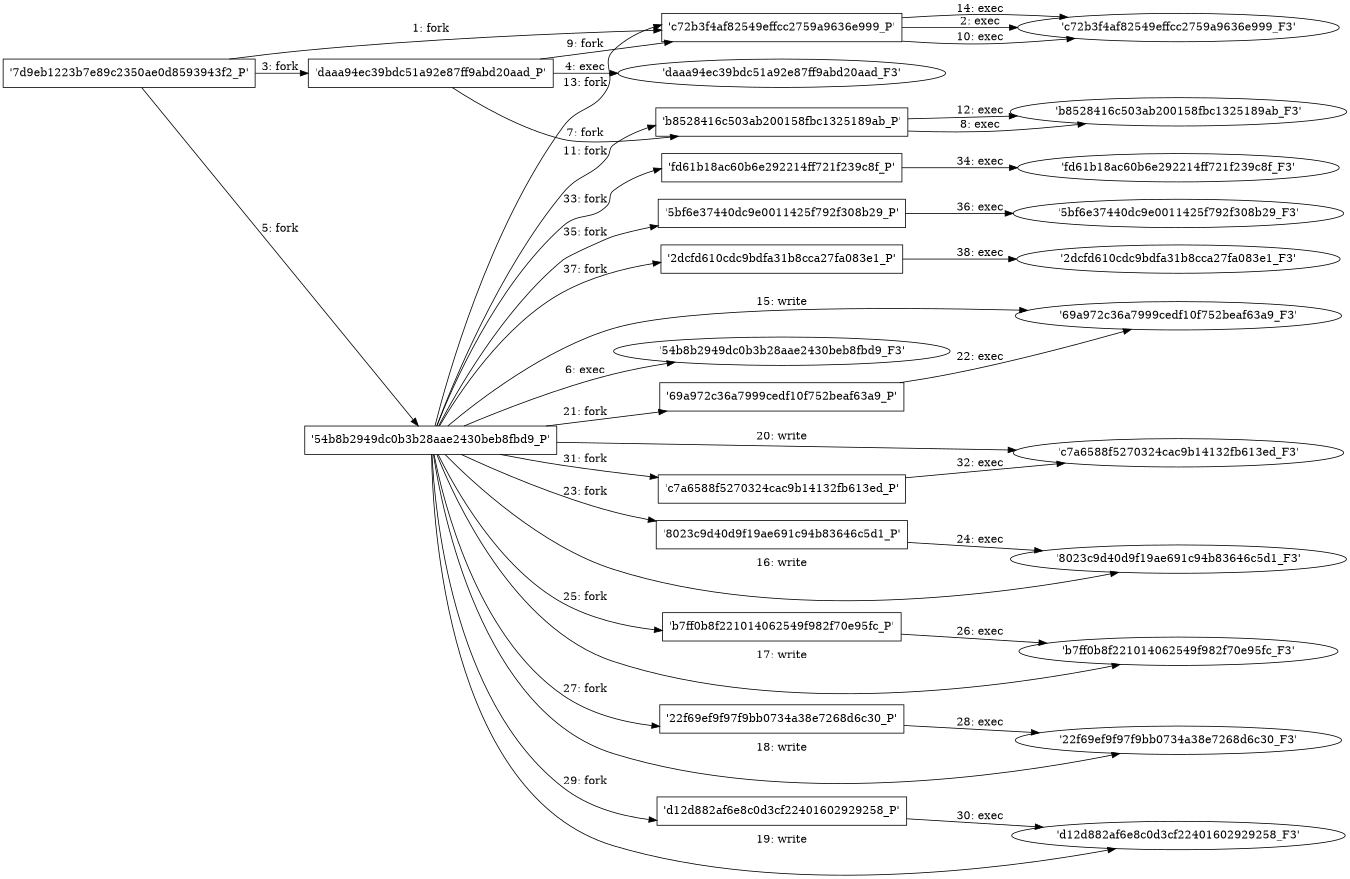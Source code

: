 digraph "D:\Learning\Paper\apt\基于CTI的攻击预警\Dataset\攻击图\ASGfromALLCTI\Adwind Dodges AV via DDE.dot" {
rankdir="LR"
size="9"
fixedsize="false"
splines="true"
nodesep=0.3
ranksep=0
fontsize=10
overlap="scalexy"
engine= "neato"
	"'7d9eb1223b7e89c2350ae0d8593943f2_P'" [node_type=Process shape=box]
	"'c72b3f4af82549effcc2759a9636e999_P'" [node_type=Process shape=box]
	"'7d9eb1223b7e89c2350ae0d8593943f2_P'" -> "'c72b3f4af82549effcc2759a9636e999_P'" [label="1: fork"]
	"'c72b3f4af82549effcc2759a9636e999_P'" [node_type=Process shape=box]
	"'c72b3f4af82549effcc2759a9636e999_F3'" [node_type=File shape=ellipse]
	"'c72b3f4af82549effcc2759a9636e999_P'" -> "'c72b3f4af82549effcc2759a9636e999_F3'" [label="2: exec"]
	"'7d9eb1223b7e89c2350ae0d8593943f2_P'" [node_type=Process shape=box]
	"'daaa94ec39bdc51a92e87ff9abd20aad_P'" [node_type=Process shape=box]
	"'7d9eb1223b7e89c2350ae0d8593943f2_P'" -> "'daaa94ec39bdc51a92e87ff9abd20aad_P'" [label="3: fork"]
	"'daaa94ec39bdc51a92e87ff9abd20aad_P'" [node_type=Process shape=box]
	"'daaa94ec39bdc51a92e87ff9abd20aad_F3'" [node_type=File shape=ellipse]
	"'daaa94ec39bdc51a92e87ff9abd20aad_P'" -> "'daaa94ec39bdc51a92e87ff9abd20aad_F3'" [label="4: exec"]
	"'7d9eb1223b7e89c2350ae0d8593943f2_P'" [node_type=Process shape=box]
	"'54b8b2949dc0b3b28aae2430beb8fbd9_P'" [node_type=Process shape=box]
	"'7d9eb1223b7e89c2350ae0d8593943f2_P'" -> "'54b8b2949dc0b3b28aae2430beb8fbd9_P'" [label="5: fork"]
	"'54b8b2949dc0b3b28aae2430beb8fbd9_P'" [node_type=Process shape=box]
	"'54b8b2949dc0b3b28aae2430beb8fbd9_F3'" [node_type=File shape=ellipse]
	"'54b8b2949dc0b3b28aae2430beb8fbd9_P'" -> "'54b8b2949dc0b3b28aae2430beb8fbd9_F3'" [label="6: exec"]
	"'daaa94ec39bdc51a92e87ff9abd20aad_P'" [node_type=Process shape=box]
	"'b8528416c503ab200158fbc1325189ab_P'" [node_type=Process shape=box]
	"'daaa94ec39bdc51a92e87ff9abd20aad_P'" -> "'b8528416c503ab200158fbc1325189ab_P'" [label="7: fork"]
	"'b8528416c503ab200158fbc1325189ab_P'" [node_type=Process shape=box]
	"'b8528416c503ab200158fbc1325189ab_F3'" [node_type=File shape=ellipse]
	"'b8528416c503ab200158fbc1325189ab_P'" -> "'b8528416c503ab200158fbc1325189ab_F3'" [label="8: exec"]
	"'daaa94ec39bdc51a92e87ff9abd20aad_P'" [node_type=Process shape=box]
	"'c72b3f4af82549effcc2759a9636e999_P'" [node_type=Process shape=box]
	"'daaa94ec39bdc51a92e87ff9abd20aad_P'" -> "'c72b3f4af82549effcc2759a9636e999_P'" [label="9: fork"]
	"'c72b3f4af82549effcc2759a9636e999_P'" [node_type=Process shape=box]
	"'c72b3f4af82549effcc2759a9636e999_F3'" [node_type=File shape=ellipse]
	"'c72b3f4af82549effcc2759a9636e999_P'" -> "'c72b3f4af82549effcc2759a9636e999_F3'" [label="10: exec"]
	"'54b8b2949dc0b3b28aae2430beb8fbd9_P'" [node_type=Process shape=box]
	"'b8528416c503ab200158fbc1325189ab_P'" [node_type=Process shape=box]
	"'54b8b2949dc0b3b28aae2430beb8fbd9_P'" -> "'b8528416c503ab200158fbc1325189ab_P'" [label="11: fork"]
	"'b8528416c503ab200158fbc1325189ab_P'" [node_type=Process shape=box]
	"'b8528416c503ab200158fbc1325189ab_F3'" [node_type=File shape=ellipse]
	"'b8528416c503ab200158fbc1325189ab_P'" -> "'b8528416c503ab200158fbc1325189ab_F3'" [label="12: exec"]
	"'54b8b2949dc0b3b28aae2430beb8fbd9_P'" [node_type=Process shape=box]
	"'c72b3f4af82549effcc2759a9636e999_P'" [node_type=Process shape=box]
	"'54b8b2949dc0b3b28aae2430beb8fbd9_P'" -> "'c72b3f4af82549effcc2759a9636e999_P'" [label="13: fork"]
	"'c72b3f4af82549effcc2759a9636e999_P'" [node_type=Process shape=box]
	"'c72b3f4af82549effcc2759a9636e999_F3'" [node_type=File shape=ellipse]
	"'c72b3f4af82549effcc2759a9636e999_P'" -> "'c72b3f4af82549effcc2759a9636e999_F3'" [label="14: exec"]
	"'69a972c36a7999cedf10f752beaf63a9_F3'" [node_type=file shape=ellipse]
	"'54b8b2949dc0b3b28aae2430beb8fbd9_P'" [node_type=Process shape=box]
	"'54b8b2949dc0b3b28aae2430beb8fbd9_P'" -> "'69a972c36a7999cedf10f752beaf63a9_F3'" [label="15: write"]
	"'8023c9d40d9f19ae691c94b83646c5d1_F3'" [node_type=file shape=ellipse]
	"'54b8b2949dc0b3b28aae2430beb8fbd9_P'" [node_type=Process shape=box]
	"'54b8b2949dc0b3b28aae2430beb8fbd9_P'" -> "'8023c9d40d9f19ae691c94b83646c5d1_F3'" [label="16: write"]
	"'b7ff0b8f221014062549f982f70e95fc_F3'" [node_type=file shape=ellipse]
	"'54b8b2949dc0b3b28aae2430beb8fbd9_P'" [node_type=Process shape=box]
	"'54b8b2949dc0b3b28aae2430beb8fbd9_P'" -> "'b7ff0b8f221014062549f982f70e95fc_F3'" [label="17: write"]
	"'22f69ef9f97f9bb0734a38e7268d6c30_F3'" [node_type=file shape=ellipse]
	"'54b8b2949dc0b3b28aae2430beb8fbd9_P'" [node_type=Process shape=box]
	"'54b8b2949dc0b3b28aae2430beb8fbd9_P'" -> "'22f69ef9f97f9bb0734a38e7268d6c30_F3'" [label="18: write"]
	"'d12d882af6e8c0d3cf22401602929258_F3'" [node_type=file shape=ellipse]
	"'54b8b2949dc0b3b28aae2430beb8fbd9_P'" [node_type=Process shape=box]
	"'54b8b2949dc0b3b28aae2430beb8fbd9_P'" -> "'d12d882af6e8c0d3cf22401602929258_F3'" [label="19: write"]
	"'c7a6588f5270324cac9b14132fb613ed_F3'" [node_type=file shape=ellipse]
	"'54b8b2949dc0b3b28aae2430beb8fbd9_P'" [node_type=Process shape=box]
	"'54b8b2949dc0b3b28aae2430beb8fbd9_P'" -> "'c7a6588f5270324cac9b14132fb613ed_F3'" [label="20: write"]
	"'54b8b2949dc0b3b28aae2430beb8fbd9_P'" [node_type=Process shape=box]
	"'69a972c36a7999cedf10f752beaf63a9_P'" [node_type=Process shape=box]
	"'54b8b2949dc0b3b28aae2430beb8fbd9_P'" -> "'69a972c36a7999cedf10f752beaf63a9_P'" [label="21: fork"]
	"'69a972c36a7999cedf10f752beaf63a9_P'" [node_type=Process shape=box]
	"'69a972c36a7999cedf10f752beaf63a9_F3'" [node_type=File shape=ellipse]
	"'69a972c36a7999cedf10f752beaf63a9_P'" -> "'69a972c36a7999cedf10f752beaf63a9_F3'" [label="22: exec"]
	"'54b8b2949dc0b3b28aae2430beb8fbd9_P'" [node_type=Process shape=box]
	"'8023c9d40d9f19ae691c94b83646c5d1_P'" [node_type=Process shape=box]
	"'54b8b2949dc0b3b28aae2430beb8fbd9_P'" -> "'8023c9d40d9f19ae691c94b83646c5d1_P'" [label="23: fork"]
	"'8023c9d40d9f19ae691c94b83646c5d1_P'" [node_type=Process shape=box]
	"'8023c9d40d9f19ae691c94b83646c5d1_F3'" [node_type=File shape=ellipse]
	"'8023c9d40d9f19ae691c94b83646c5d1_P'" -> "'8023c9d40d9f19ae691c94b83646c5d1_F3'" [label="24: exec"]
	"'54b8b2949dc0b3b28aae2430beb8fbd9_P'" [node_type=Process shape=box]
	"'b7ff0b8f221014062549f982f70e95fc_P'" [node_type=Process shape=box]
	"'54b8b2949dc0b3b28aae2430beb8fbd9_P'" -> "'b7ff0b8f221014062549f982f70e95fc_P'" [label="25: fork"]
	"'b7ff0b8f221014062549f982f70e95fc_P'" [node_type=Process shape=box]
	"'b7ff0b8f221014062549f982f70e95fc_F3'" [node_type=File shape=ellipse]
	"'b7ff0b8f221014062549f982f70e95fc_P'" -> "'b7ff0b8f221014062549f982f70e95fc_F3'" [label="26: exec"]
	"'54b8b2949dc0b3b28aae2430beb8fbd9_P'" [node_type=Process shape=box]
	"'22f69ef9f97f9bb0734a38e7268d6c30_P'" [node_type=Process shape=box]
	"'54b8b2949dc0b3b28aae2430beb8fbd9_P'" -> "'22f69ef9f97f9bb0734a38e7268d6c30_P'" [label="27: fork"]
	"'22f69ef9f97f9bb0734a38e7268d6c30_P'" [node_type=Process shape=box]
	"'22f69ef9f97f9bb0734a38e7268d6c30_F3'" [node_type=File shape=ellipse]
	"'22f69ef9f97f9bb0734a38e7268d6c30_P'" -> "'22f69ef9f97f9bb0734a38e7268d6c30_F3'" [label="28: exec"]
	"'54b8b2949dc0b3b28aae2430beb8fbd9_P'" [node_type=Process shape=box]
	"'d12d882af6e8c0d3cf22401602929258_P'" [node_type=Process shape=box]
	"'54b8b2949dc0b3b28aae2430beb8fbd9_P'" -> "'d12d882af6e8c0d3cf22401602929258_P'" [label="29: fork"]
	"'d12d882af6e8c0d3cf22401602929258_P'" [node_type=Process shape=box]
	"'d12d882af6e8c0d3cf22401602929258_F3'" [node_type=File shape=ellipse]
	"'d12d882af6e8c0d3cf22401602929258_P'" -> "'d12d882af6e8c0d3cf22401602929258_F3'" [label="30: exec"]
	"'54b8b2949dc0b3b28aae2430beb8fbd9_P'" [node_type=Process shape=box]
	"'c7a6588f5270324cac9b14132fb613ed_P'" [node_type=Process shape=box]
	"'54b8b2949dc0b3b28aae2430beb8fbd9_P'" -> "'c7a6588f5270324cac9b14132fb613ed_P'" [label="31: fork"]
	"'c7a6588f5270324cac9b14132fb613ed_P'" [node_type=Process shape=box]
	"'c7a6588f5270324cac9b14132fb613ed_F3'" [node_type=File shape=ellipse]
	"'c7a6588f5270324cac9b14132fb613ed_P'" -> "'c7a6588f5270324cac9b14132fb613ed_F3'" [label="32: exec"]
	"'54b8b2949dc0b3b28aae2430beb8fbd9_P'" [node_type=Process shape=box]
	"'fd61b18ac60b6e292214ff721f239c8f_P'" [node_type=Process shape=box]
	"'54b8b2949dc0b3b28aae2430beb8fbd9_P'" -> "'fd61b18ac60b6e292214ff721f239c8f_P'" [label="33: fork"]
	"'fd61b18ac60b6e292214ff721f239c8f_P'" [node_type=Process shape=box]
	"'fd61b18ac60b6e292214ff721f239c8f_F3'" [node_type=File shape=ellipse]
	"'fd61b18ac60b6e292214ff721f239c8f_P'" -> "'fd61b18ac60b6e292214ff721f239c8f_F3'" [label="34: exec"]
	"'54b8b2949dc0b3b28aae2430beb8fbd9_P'" [node_type=Process shape=box]
	"'5bf6e37440dc9e0011425f792f308b29_P'" [node_type=Process shape=box]
	"'54b8b2949dc0b3b28aae2430beb8fbd9_P'" -> "'5bf6e37440dc9e0011425f792f308b29_P'" [label="35: fork"]
	"'5bf6e37440dc9e0011425f792f308b29_P'" [node_type=Process shape=box]
	"'5bf6e37440dc9e0011425f792f308b29_F3'" [node_type=File shape=ellipse]
	"'5bf6e37440dc9e0011425f792f308b29_P'" -> "'5bf6e37440dc9e0011425f792f308b29_F3'" [label="36: exec"]
	"'54b8b2949dc0b3b28aae2430beb8fbd9_P'" [node_type=Process shape=box]
	"'2dcfd610cdc9bdfa31b8cca27fa083e1_P'" [node_type=Process shape=box]
	"'54b8b2949dc0b3b28aae2430beb8fbd9_P'" -> "'2dcfd610cdc9bdfa31b8cca27fa083e1_P'" [label="37: fork"]
	"'2dcfd610cdc9bdfa31b8cca27fa083e1_P'" [node_type=Process shape=box]
	"'2dcfd610cdc9bdfa31b8cca27fa083e1_F3'" [node_type=File shape=ellipse]
	"'2dcfd610cdc9bdfa31b8cca27fa083e1_P'" -> "'2dcfd610cdc9bdfa31b8cca27fa083e1_F3'" [label="38: exec"]
}
